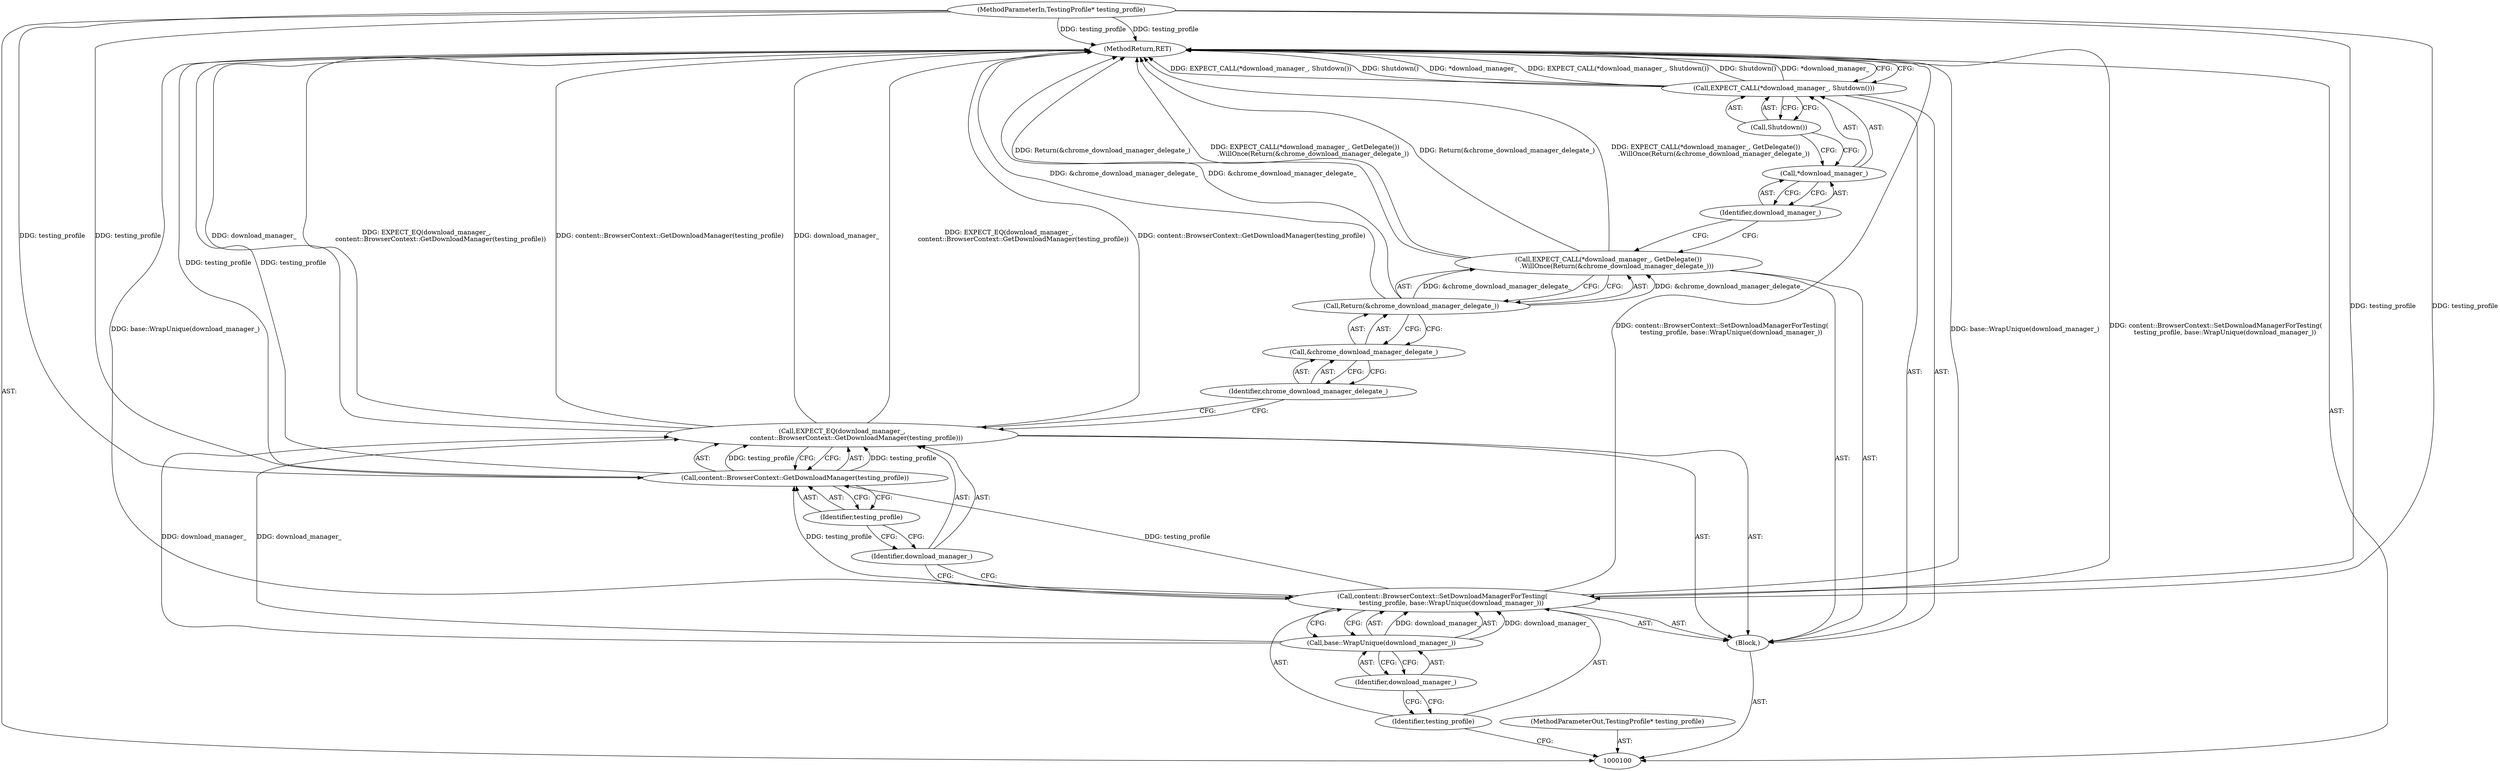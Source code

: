 digraph "1_Chrome_cbb2c0940d4e3914ccd74f6466ff4cb9e50e0e86" {
"1000119" [label="(MethodReturn,RET)"];
"1000101" [label="(MethodParameterIn,TestingProfile* testing_profile)"];
"1000167" [label="(MethodParameterOut,TestingProfile* testing_profile)"];
"1000116" [label="(Call,*download_manager_)"];
"1000117" [label="(Identifier,download_manager_)"];
"1000118" [label="(Call,Shutdown())"];
"1000115" [label="(Call,EXPECT_CALL(*download_manager_, Shutdown()))"];
"1000102" [label="(Block,)"];
"1000103" [label="(Call,content::BrowserContext::SetDownloadManagerForTesting(\n         testing_profile, base::WrapUnique(download_manager_)))"];
"1000105" [label="(Call,base::WrapUnique(download_manager_))"];
"1000106" [label="(Identifier,download_manager_)"];
"1000104" [label="(Identifier,testing_profile)"];
"1000108" [label="(Identifier,download_manager_)"];
"1000107" [label="(Call,EXPECT_EQ(download_manager_,\n              content::BrowserContext::GetDownloadManager(testing_profile)))"];
"1000109" [label="(Call,content::BrowserContext::GetDownloadManager(testing_profile))"];
"1000110" [label="(Identifier,testing_profile)"];
"1000111" [label="(Call,EXPECT_CALL(*download_manager_, GetDelegate())\n        .WillOnce(Return(&chrome_download_manager_delegate_)))"];
"1000112" [label="(Call,Return(&chrome_download_manager_delegate_))"];
"1000113" [label="(Call,&chrome_download_manager_delegate_)"];
"1000114" [label="(Identifier,chrome_download_manager_delegate_)"];
"1000119" -> "1000100"  [label="AST: "];
"1000119" -> "1000115"  [label="CFG: "];
"1000107" -> "1000119"  [label="DDG: download_manager_"];
"1000107" -> "1000119"  [label="DDG: EXPECT_EQ(download_manager_,\n              content::BrowserContext::GetDownloadManager(testing_profile))"];
"1000107" -> "1000119"  [label="DDG: content::BrowserContext::GetDownloadManager(testing_profile)"];
"1000103" -> "1000119"  [label="DDG: base::WrapUnique(download_manager_)"];
"1000103" -> "1000119"  [label="DDG: content::BrowserContext::SetDownloadManagerForTesting(\n         testing_profile, base::WrapUnique(download_manager_))"];
"1000115" -> "1000119"  [label="DDG: EXPECT_CALL(*download_manager_, Shutdown())"];
"1000115" -> "1000119"  [label="DDG: Shutdown()"];
"1000115" -> "1000119"  [label="DDG: *download_manager_"];
"1000111" -> "1000119"  [label="DDG: Return(&chrome_download_manager_delegate_)"];
"1000111" -> "1000119"  [label="DDG: EXPECT_CALL(*download_manager_, GetDelegate())\n        .WillOnce(Return(&chrome_download_manager_delegate_))"];
"1000112" -> "1000119"  [label="DDG: &chrome_download_manager_delegate_"];
"1000101" -> "1000119"  [label="DDG: testing_profile"];
"1000109" -> "1000119"  [label="DDG: testing_profile"];
"1000101" -> "1000100"  [label="AST: "];
"1000101" -> "1000119"  [label="DDG: testing_profile"];
"1000101" -> "1000103"  [label="DDG: testing_profile"];
"1000101" -> "1000109"  [label="DDG: testing_profile"];
"1000167" -> "1000100"  [label="AST: "];
"1000116" -> "1000115"  [label="AST: "];
"1000116" -> "1000117"  [label="CFG: "];
"1000117" -> "1000116"  [label="AST: "];
"1000118" -> "1000116"  [label="CFG: "];
"1000117" -> "1000116"  [label="AST: "];
"1000117" -> "1000111"  [label="CFG: "];
"1000116" -> "1000117"  [label="CFG: "];
"1000118" -> "1000115"  [label="AST: "];
"1000118" -> "1000116"  [label="CFG: "];
"1000115" -> "1000118"  [label="CFG: "];
"1000115" -> "1000102"  [label="AST: "];
"1000115" -> "1000118"  [label="CFG: "];
"1000116" -> "1000115"  [label="AST: "];
"1000118" -> "1000115"  [label="AST: "];
"1000119" -> "1000115"  [label="CFG: "];
"1000115" -> "1000119"  [label="DDG: EXPECT_CALL(*download_manager_, Shutdown())"];
"1000115" -> "1000119"  [label="DDG: Shutdown()"];
"1000115" -> "1000119"  [label="DDG: *download_manager_"];
"1000102" -> "1000100"  [label="AST: "];
"1000103" -> "1000102"  [label="AST: "];
"1000107" -> "1000102"  [label="AST: "];
"1000111" -> "1000102"  [label="AST: "];
"1000115" -> "1000102"  [label="AST: "];
"1000103" -> "1000102"  [label="AST: "];
"1000103" -> "1000105"  [label="CFG: "];
"1000104" -> "1000103"  [label="AST: "];
"1000105" -> "1000103"  [label="AST: "];
"1000108" -> "1000103"  [label="CFG: "];
"1000103" -> "1000119"  [label="DDG: base::WrapUnique(download_manager_)"];
"1000103" -> "1000119"  [label="DDG: content::BrowserContext::SetDownloadManagerForTesting(\n         testing_profile, base::WrapUnique(download_manager_))"];
"1000101" -> "1000103"  [label="DDG: testing_profile"];
"1000105" -> "1000103"  [label="DDG: download_manager_"];
"1000103" -> "1000109"  [label="DDG: testing_profile"];
"1000105" -> "1000103"  [label="AST: "];
"1000105" -> "1000106"  [label="CFG: "];
"1000106" -> "1000105"  [label="AST: "];
"1000103" -> "1000105"  [label="CFG: "];
"1000105" -> "1000103"  [label="DDG: download_manager_"];
"1000105" -> "1000107"  [label="DDG: download_manager_"];
"1000106" -> "1000105"  [label="AST: "];
"1000106" -> "1000104"  [label="CFG: "];
"1000105" -> "1000106"  [label="CFG: "];
"1000104" -> "1000103"  [label="AST: "];
"1000104" -> "1000100"  [label="CFG: "];
"1000106" -> "1000104"  [label="CFG: "];
"1000108" -> "1000107"  [label="AST: "];
"1000108" -> "1000103"  [label="CFG: "];
"1000110" -> "1000108"  [label="CFG: "];
"1000107" -> "1000102"  [label="AST: "];
"1000107" -> "1000109"  [label="CFG: "];
"1000108" -> "1000107"  [label="AST: "];
"1000109" -> "1000107"  [label="AST: "];
"1000114" -> "1000107"  [label="CFG: "];
"1000107" -> "1000119"  [label="DDG: download_manager_"];
"1000107" -> "1000119"  [label="DDG: EXPECT_EQ(download_manager_,\n              content::BrowserContext::GetDownloadManager(testing_profile))"];
"1000107" -> "1000119"  [label="DDG: content::BrowserContext::GetDownloadManager(testing_profile)"];
"1000105" -> "1000107"  [label="DDG: download_manager_"];
"1000109" -> "1000107"  [label="DDG: testing_profile"];
"1000109" -> "1000107"  [label="AST: "];
"1000109" -> "1000110"  [label="CFG: "];
"1000110" -> "1000109"  [label="AST: "];
"1000107" -> "1000109"  [label="CFG: "];
"1000109" -> "1000119"  [label="DDG: testing_profile"];
"1000109" -> "1000107"  [label="DDG: testing_profile"];
"1000103" -> "1000109"  [label="DDG: testing_profile"];
"1000101" -> "1000109"  [label="DDG: testing_profile"];
"1000110" -> "1000109"  [label="AST: "];
"1000110" -> "1000108"  [label="CFG: "];
"1000109" -> "1000110"  [label="CFG: "];
"1000111" -> "1000102"  [label="AST: "];
"1000111" -> "1000112"  [label="CFG: "];
"1000112" -> "1000111"  [label="AST: "];
"1000117" -> "1000111"  [label="CFG: "];
"1000111" -> "1000119"  [label="DDG: Return(&chrome_download_manager_delegate_)"];
"1000111" -> "1000119"  [label="DDG: EXPECT_CALL(*download_manager_, GetDelegate())\n        .WillOnce(Return(&chrome_download_manager_delegate_))"];
"1000112" -> "1000111"  [label="DDG: &chrome_download_manager_delegate_"];
"1000112" -> "1000111"  [label="AST: "];
"1000112" -> "1000113"  [label="CFG: "];
"1000113" -> "1000112"  [label="AST: "];
"1000111" -> "1000112"  [label="CFG: "];
"1000112" -> "1000119"  [label="DDG: &chrome_download_manager_delegate_"];
"1000112" -> "1000111"  [label="DDG: &chrome_download_manager_delegate_"];
"1000113" -> "1000112"  [label="AST: "];
"1000113" -> "1000114"  [label="CFG: "];
"1000114" -> "1000113"  [label="AST: "];
"1000112" -> "1000113"  [label="CFG: "];
"1000114" -> "1000113"  [label="AST: "];
"1000114" -> "1000107"  [label="CFG: "];
"1000113" -> "1000114"  [label="CFG: "];
}
